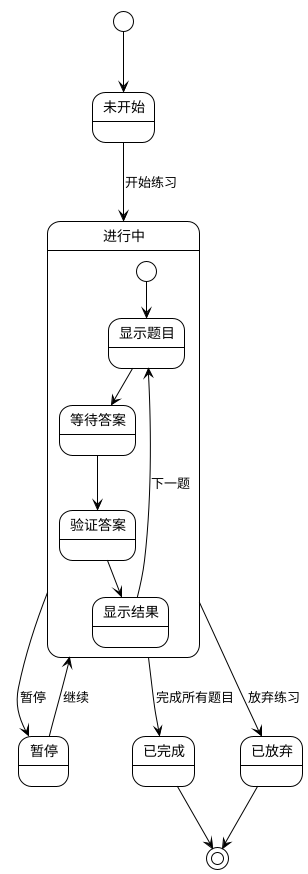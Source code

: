 @startuml 练习状态图
!theme plain
[*] --> 未开始
未开始 --> 进行中 : 开始练习
进行中 --> 暂停 : 暂停
暂停 --> 进行中 : 继续
进行中 --> 已完成 : 完成所有题目
进行中 --> 已放弃 : 放弃练习
已完成 --> [*]
已放弃 --> [*]

state 进行中 {
  [*] --> 显示题目
  显示题目 --> 等待答案
  等待答案 --> 验证答案
  验证答案 --> 显示结果
  显示结果 --> 显示题目 : 下一题
}
@enduml 